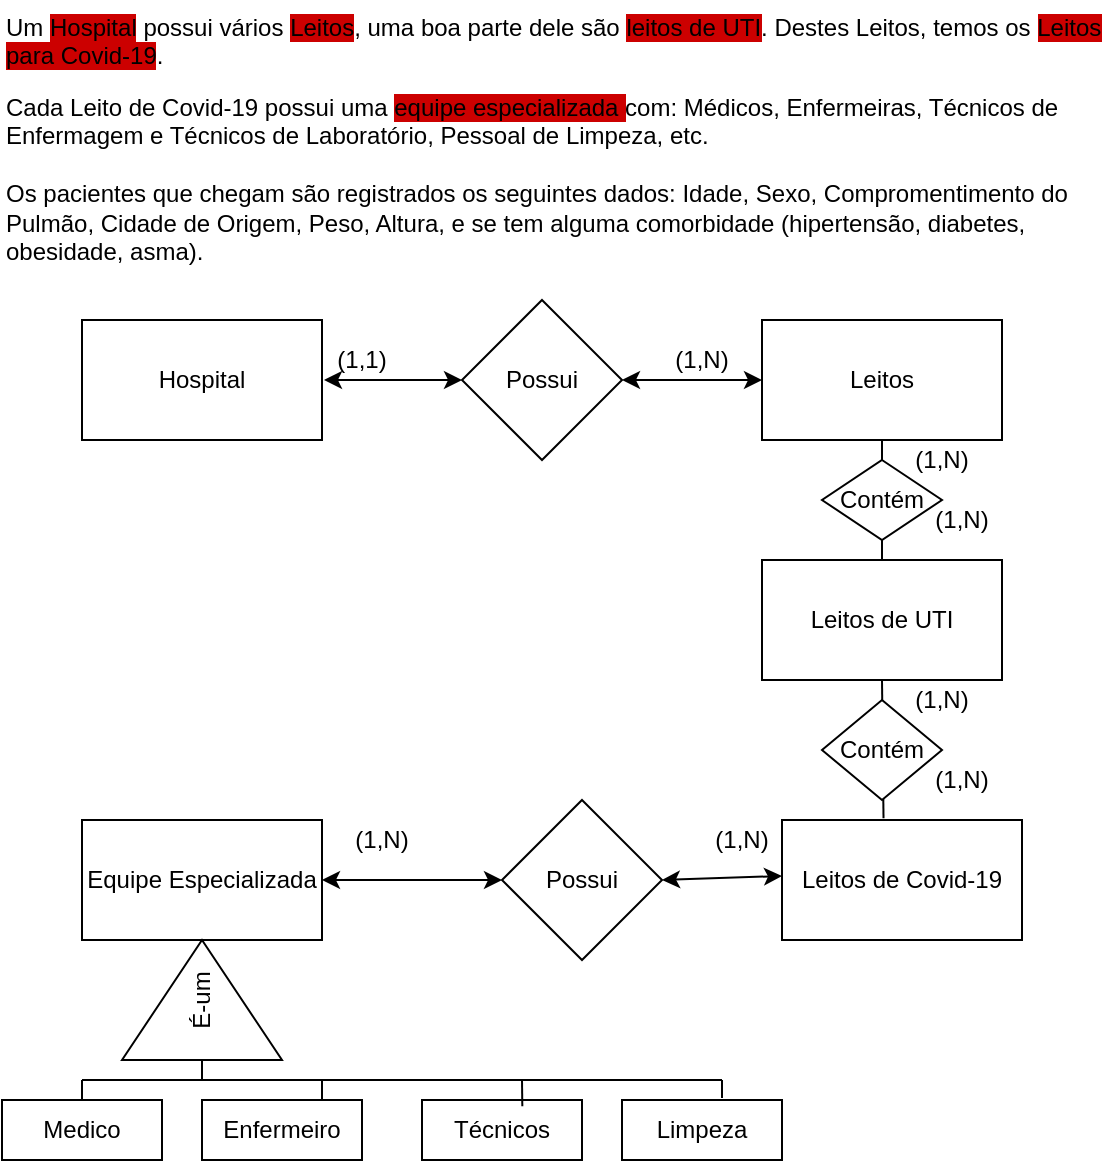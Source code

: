 <mxfile version="14.6.13" type="github">
  <diagram id="R2lEEEUBdFMjLlhIrx00" name="Leitos-Covid19">
    <mxGraphModel dx="633" dy="282" grid="1" gridSize="10" guides="1" tooltips="1" connect="1" arrows="1" fold="1" page="1" pageScale="1" pageWidth="850" pageHeight="1100" math="0" shadow="0" extFonts="Permanent Marker^https://fonts.googleapis.com/css?family=Permanent+Marker">
      <root>
        <mxCell id="0" />
        <mxCell id="1" parent="0" />
        <mxCell id="yuntyZBoVEaHa9BvgJv8-20" value="" style="endArrow=none;html=1;exitX=0.5;exitY=0;exitDx=0;exitDy=0;" edge="1" parent="1" source="yuntyZBoVEaHa9BvgJv8-7">
          <mxGeometry width="50" height="50" relative="1" as="geometry">
            <mxPoint x="510" y="300" as="sourcePoint" />
            <mxPoint x="560" y="250" as="targetPoint" />
          </mxGeometry>
        </mxCell>
        <mxCell id="yuntyZBoVEaHa9BvgJv8-1" value="Um &lt;span style=&quot;background-color: rgb(204 , 0 , 0)&quot;&gt;Hospital&lt;/span&gt; possui vários &lt;span style=&quot;background-color: rgb(204 , 0 , 0)&quot;&gt;Leitos&lt;/span&gt;, uma boa parte dele são &lt;span style=&quot;background-color: rgb(204 , 0 , 0)&quot;&gt;leitos de UTI&lt;/span&gt;. Destes Leitos, temos os &lt;span style=&quot;background-color: rgb(204 , 0 , 0)&quot;&gt;Leitos para Covid-19&lt;/span&gt;." style="text;whiteSpace=wrap;html=1;" vertex="1" parent="1">
          <mxGeometry x="120" y="30" width="550" height="40" as="geometry" />
        </mxCell>
        <mxCell id="yuntyZBoVEaHa9BvgJv8-2" value="Cada Leito de Covid-19 possui uma &lt;span style=&quot;background-color: rgb(204 , 0 , 0)&quot;&gt;equipe especializada &lt;/span&gt;com: Médicos, Enfermeiras, Técnicos de Enfermagem e Técnicos de Laboratório, Pessoal de Limpeza, etc.&lt;br&gt;&lt;br&gt;Os pacientes que chegam são registrados os seguintes dados: Idade, Sexo, Compromentimento do Pulmão, Cidade de Origem, Peso, Altura, e se tem alguma comorbidade (hipertensão, diabetes, obesidade, asma)." style="text;whiteSpace=wrap;html=1;" vertex="1" parent="1">
          <mxGeometry x="120" y="70" width="550" height="100" as="geometry" />
        </mxCell>
        <mxCell id="yuntyZBoVEaHa9BvgJv8-3" value="Hospital" style="rounded=0;whiteSpace=wrap;html=1;" vertex="1" parent="1">
          <mxGeometry x="160" y="190" width="120" height="60" as="geometry" />
        </mxCell>
        <mxCell id="yuntyZBoVEaHa9BvgJv8-4" value="Leitos" style="rounded=0;whiteSpace=wrap;html=1;" vertex="1" parent="1">
          <mxGeometry x="500" y="190" width="120" height="60" as="geometry" />
        </mxCell>
        <mxCell id="yuntyZBoVEaHa9BvgJv8-7" value="Leitos de UTI" style="rounded=0;whiteSpace=wrap;html=1;" vertex="1" parent="1">
          <mxGeometry x="500" y="310" width="120" height="60" as="geometry" />
        </mxCell>
        <mxCell id="yuntyZBoVEaHa9BvgJv8-8" value="Leitos de Covid-19" style="rounded=0;whiteSpace=wrap;html=1;" vertex="1" parent="1">
          <mxGeometry x="510" y="440" width="120" height="60" as="geometry" />
        </mxCell>
        <mxCell id="yuntyZBoVEaHa9BvgJv8-9" value="Equipe Especializada" style="rounded=0;whiteSpace=wrap;html=1;" vertex="1" parent="1">
          <mxGeometry x="160" y="440" width="120" height="60" as="geometry" />
        </mxCell>
        <mxCell id="yuntyZBoVEaHa9BvgJv8-10" value="Possui" style="rhombus;whiteSpace=wrap;html=1;" vertex="1" parent="1">
          <mxGeometry x="350" y="180" width="80" height="80" as="geometry" />
        </mxCell>
        <mxCell id="yuntyZBoVEaHa9BvgJv8-11" value="" style="endArrow=classic;startArrow=classic;html=1;entryX=0;entryY=0.5;entryDx=0;entryDy=0;" edge="1" parent="1" target="yuntyZBoVEaHa9BvgJv8-10">
          <mxGeometry width="50" height="50" relative="1" as="geometry">
            <mxPoint x="281" y="220" as="sourcePoint" />
            <mxPoint x="340" y="200" as="targetPoint" />
          </mxGeometry>
        </mxCell>
        <mxCell id="yuntyZBoVEaHa9BvgJv8-14" value="" style="endArrow=classic;startArrow=classic;html=1;exitX=1;exitY=0.5;exitDx=0;exitDy=0;entryX=0;entryY=0.5;entryDx=0;entryDy=0;" edge="1" parent="1" source="yuntyZBoVEaHa9BvgJv8-10" target="yuntyZBoVEaHa9BvgJv8-4">
          <mxGeometry width="50" height="50" relative="1" as="geometry">
            <mxPoint x="440" y="240" as="sourcePoint" />
            <mxPoint x="490" y="190" as="targetPoint" />
          </mxGeometry>
        </mxCell>
        <mxCell id="yuntyZBoVEaHa9BvgJv8-15" value="(1,1)" style="text;html=1;strokeColor=none;fillColor=none;align=center;verticalAlign=middle;whiteSpace=wrap;rounded=0;" vertex="1" parent="1">
          <mxGeometry x="280" y="200" width="40" height="20" as="geometry" />
        </mxCell>
        <mxCell id="yuntyZBoVEaHa9BvgJv8-16" value="(1,N)" style="text;html=1;strokeColor=none;fillColor=none;align=center;verticalAlign=middle;whiteSpace=wrap;rounded=0;" vertex="1" parent="1">
          <mxGeometry x="450" y="200" width="40" height="20" as="geometry" />
        </mxCell>
        <mxCell id="yuntyZBoVEaHa9BvgJv8-17" value="Contém" style="rhombus;whiteSpace=wrap;html=1;" vertex="1" parent="1">
          <mxGeometry x="530" y="260" width="60" height="40" as="geometry" />
        </mxCell>
        <mxCell id="yuntyZBoVEaHa9BvgJv8-23" value="" style="endArrow=none;html=1;" edge="1" parent="1" target="yuntyZBoVEaHa9BvgJv8-18">
          <mxGeometry width="50" height="50" relative="1" as="geometry">
            <mxPoint x="540" y="410" as="sourcePoint" />
            <mxPoint x="590" y="360" as="targetPoint" />
          </mxGeometry>
        </mxCell>
        <mxCell id="yuntyZBoVEaHa9BvgJv8-24" value="" style="endArrow=none;html=1;entryX=0.5;entryY=1;entryDx=0;entryDy=0;exitX=0.423;exitY=-0.014;exitDx=0;exitDy=0;exitPerimeter=0;" edge="1" parent="1" source="yuntyZBoVEaHa9BvgJv8-8" target="yuntyZBoVEaHa9BvgJv8-7">
          <mxGeometry width="50" height="50" relative="1" as="geometry">
            <mxPoint x="450" y="420" as="sourcePoint" />
            <mxPoint x="500" y="370" as="targetPoint" />
          </mxGeometry>
        </mxCell>
        <mxCell id="yuntyZBoVEaHa9BvgJv8-18" value="Contém" style="rhombus;whiteSpace=wrap;html=1;" vertex="1" parent="1">
          <mxGeometry x="530" y="380" width="60" height="50" as="geometry" />
        </mxCell>
        <mxCell id="yuntyZBoVEaHa9BvgJv8-25" value="(1,N)" style="text;html=1;strokeColor=none;fillColor=none;align=center;verticalAlign=middle;whiteSpace=wrap;rounded=0;" vertex="1" parent="1">
          <mxGeometry x="570" y="250" width="40" height="20" as="geometry" />
        </mxCell>
        <mxCell id="yuntyZBoVEaHa9BvgJv8-26" value="(1,N)" style="text;html=1;strokeColor=none;fillColor=none;align=center;verticalAlign=middle;whiteSpace=wrap;rounded=0;" vertex="1" parent="1">
          <mxGeometry x="580" y="280" width="40" height="20" as="geometry" />
        </mxCell>
        <mxCell id="yuntyZBoVEaHa9BvgJv8-27" value="(1,N)" style="text;html=1;strokeColor=none;fillColor=none;align=center;verticalAlign=middle;whiteSpace=wrap;rounded=0;" vertex="1" parent="1">
          <mxGeometry x="570" y="370" width="40" height="20" as="geometry" />
        </mxCell>
        <mxCell id="yuntyZBoVEaHa9BvgJv8-28" value="(1,N)" style="text;html=1;strokeColor=none;fillColor=none;align=center;verticalAlign=middle;whiteSpace=wrap;rounded=0;" vertex="1" parent="1">
          <mxGeometry x="580" y="410" width="40" height="20" as="geometry" />
        </mxCell>
        <mxCell id="yuntyZBoVEaHa9BvgJv8-29" value="Possui" style="rhombus;whiteSpace=wrap;html=1;" vertex="1" parent="1">
          <mxGeometry x="370" y="430" width="80" height="80" as="geometry" />
        </mxCell>
        <mxCell id="yuntyZBoVEaHa9BvgJv8-30" value="" style="endArrow=classic;startArrow=classic;html=1;exitX=1;exitY=0.5;exitDx=0;exitDy=0;entryX=0;entryY=0.5;entryDx=0;entryDy=0;" edge="1" parent="1" source="yuntyZBoVEaHa9BvgJv8-9" target="yuntyZBoVEaHa9BvgJv8-29">
          <mxGeometry width="50" height="50" relative="1" as="geometry">
            <mxPoint x="290" y="510" as="sourcePoint" />
            <mxPoint x="340" y="460" as="targetPoint" />
          </mxGeometry>
        </mxCell>
        <mxCell id="yuntyZBoVEaHa9BvgJv8-31" value="" style="endArrow=classic;startArrow=classic;html=1;" edge="1" parent="1">
          <mxGeometry width="50" height="50" relative="1" as="geometry">
            <mxPoint x="450" y="470" as="sourcePoint" />
            <mxPoint x="510" y="468" as="targetPoint" />
          </mxGeometry>
        </mxCell>
        <mxCell id="yuntyZBoVEaHa9BvgJv8-32" value="(1,N)" style="text;html=1;strokeColor=none;fillColor=none;align=center;verticalAlign=middle;whiteSpace=wrap;rounded=0;" vertex="1" parent="1">
          <mxGeometry x="470" y="440" width="40" height="20" as="geometry" />
        </mxCell>
        <mxCell id="yuntyZBoVEaHa9BvgJv8-33" value="(1,N)" style="text;html=1;strokeColor=none;fillColor=none;align=center;verticalAlign=middle;whiteSpace=wrap;rounded=0;" vertex="1" parent="1">
          <mxGeometry x="290" y="440" width="40" height="20" as="geometry" />
        </mxCell>
        <mxCell id="yuntyZBoVEaHa9BvgJv8-34" value="É-um" style="triangle;whiteSpace=wrap;html=1;rotation=-90;" vertex="1" parent="1">
          <mxGeometry x="190" y="490" width="60" height="80" as="geometry" />
        </mxCell>
        <mxCell id="yuntyZBoVEaHa9BvgJv8-36" value="Medico" style="rounded=0;whiteSpace=wrap;html=1;" vertex="1" parent="1">
          <mxGeometry x="120" y="580" width="80" height="30" as="geometry" />
        </mxCell>
        <mxCell id="yuntyZBoVEaHa9BvgJv8-37" value="Enfermeiro" style="rounded=0;whiteSpace=wrap;html=1;" vertex="1" parent="1">
          <mxGeometry x="220" y="580" width="80" height="30" as="geometry" />
        </mxCell>
        <mxCell id="yuntyZBoVEaHa9BvgJv8-38" value="Técnicos" style="rounded=0;whiteSpace=wrap;html=1;" vertex="1" parent="1">
          <mxGeometry x="330" y="580" width="80" height="30" as="geometry" />
        </mxCell>
        <mxCell id="yuntyZBoVEaHa9BvgJv8-39" value="Limpeza" style="rounded=0;whiteSpace=wrap;html=1;" vertex="1" parent="1">
          <mxGeometry x="430" y="580" width="80" height="30" as="geometry" />
        </mxCell>
        <mxCell id="yuntyZBoVEaHa9BvgJv8-41" value="" style="endArrow=none;html=1;" edge="1" parent="1">
          <mxGeometry width="50" height="50" relative="1" as="geometry">
            <mxPoint x="160" y="570" as="sourcePoint" />
            <mxPoint x="480" y="570" as="targetPoint" />
          </mxGeometry>
        </mxCell>
        <mxCell id="yuntyZBoVEaHa9BvgJv8-42" value="" style="endArrow=none;html=1;" edge="1" parent="1" source="yuntyZBoVEaHa9BvgJv8-36">
          <mxGeometry width="50" height="50" relative="1" as="geometry">
            <mxPoint x="160" y="559.289" as="sourcePoint" />
            <mxPoint x="160" y="570" as="targetPoint" />
          </mxGeometry>
        </mxCell>
        <mxCell id="yuntyZBoVEaHa9BvgJv8-43" value="" style="endArrow=none;html=1;exitX=0.75;exitY=0;exitDx=0;exitDy=0;" edge="1" parent="1" source="yuntyZBoVEaHa9BvgJv8-37">
          <mxGeometry width="50" height="50" relative="1" as="geometry">
            <mxPoint x="230" y="620" as="sourcePoint" />
            <mxPoint x="280" y="570" as="targetPoint" />
          </mxGeometry>
        </mxCell>
        <mxCell id="yuntyZBoVEaHa9BvgJv8-44" value="" style="endArrow=none;html=1;exitX=0.627;exitY=0.105;exitDx=0;exitDy=0;exitPerimeter=0;" edge="1" parent="1" source="yuntyZBoVEaHa9BvgJv8-38">
          <mxGeometry width="50" height="50" relative="1" as="geometry">
            <mxPoint x="350" y="610" as="sourcePoint" />
            <mxPoint x="380" y="570" as="targetPoint" />
          </mxGeometry>
        </mxCell>
        <mxCell id="yuntyZBoVEaHa9BvgJv8-45" value="" style="endArrow=none;html=1;" edge="1" parent="1">
          <mxGeometry width="50" height="50" relative="1" as="geometry">
            <mxPoint x="480" y="579" as="sourcePoint" />
            <mxPoint x="480" y="570" as="targetPoint" />
          </mxGeometry>
        </mxCell>
        <mxCell id="yuntyZBoVEaHa9BvgJv8-46" value="" style="endArrow=none;html=1;" edge="1" parent="1">
          <mxGeometry width="50" height="50" relative="1" as="geometry">
            <mxPoint x="220" y="570" as="sourcePoint" />
            <mxPoint x="220" y="560" as="targetPoint" />
          </mxGeometry>
        </mxCell>
      </root>
    </mxGraphModel>
  </diagram>
</mxfile>

